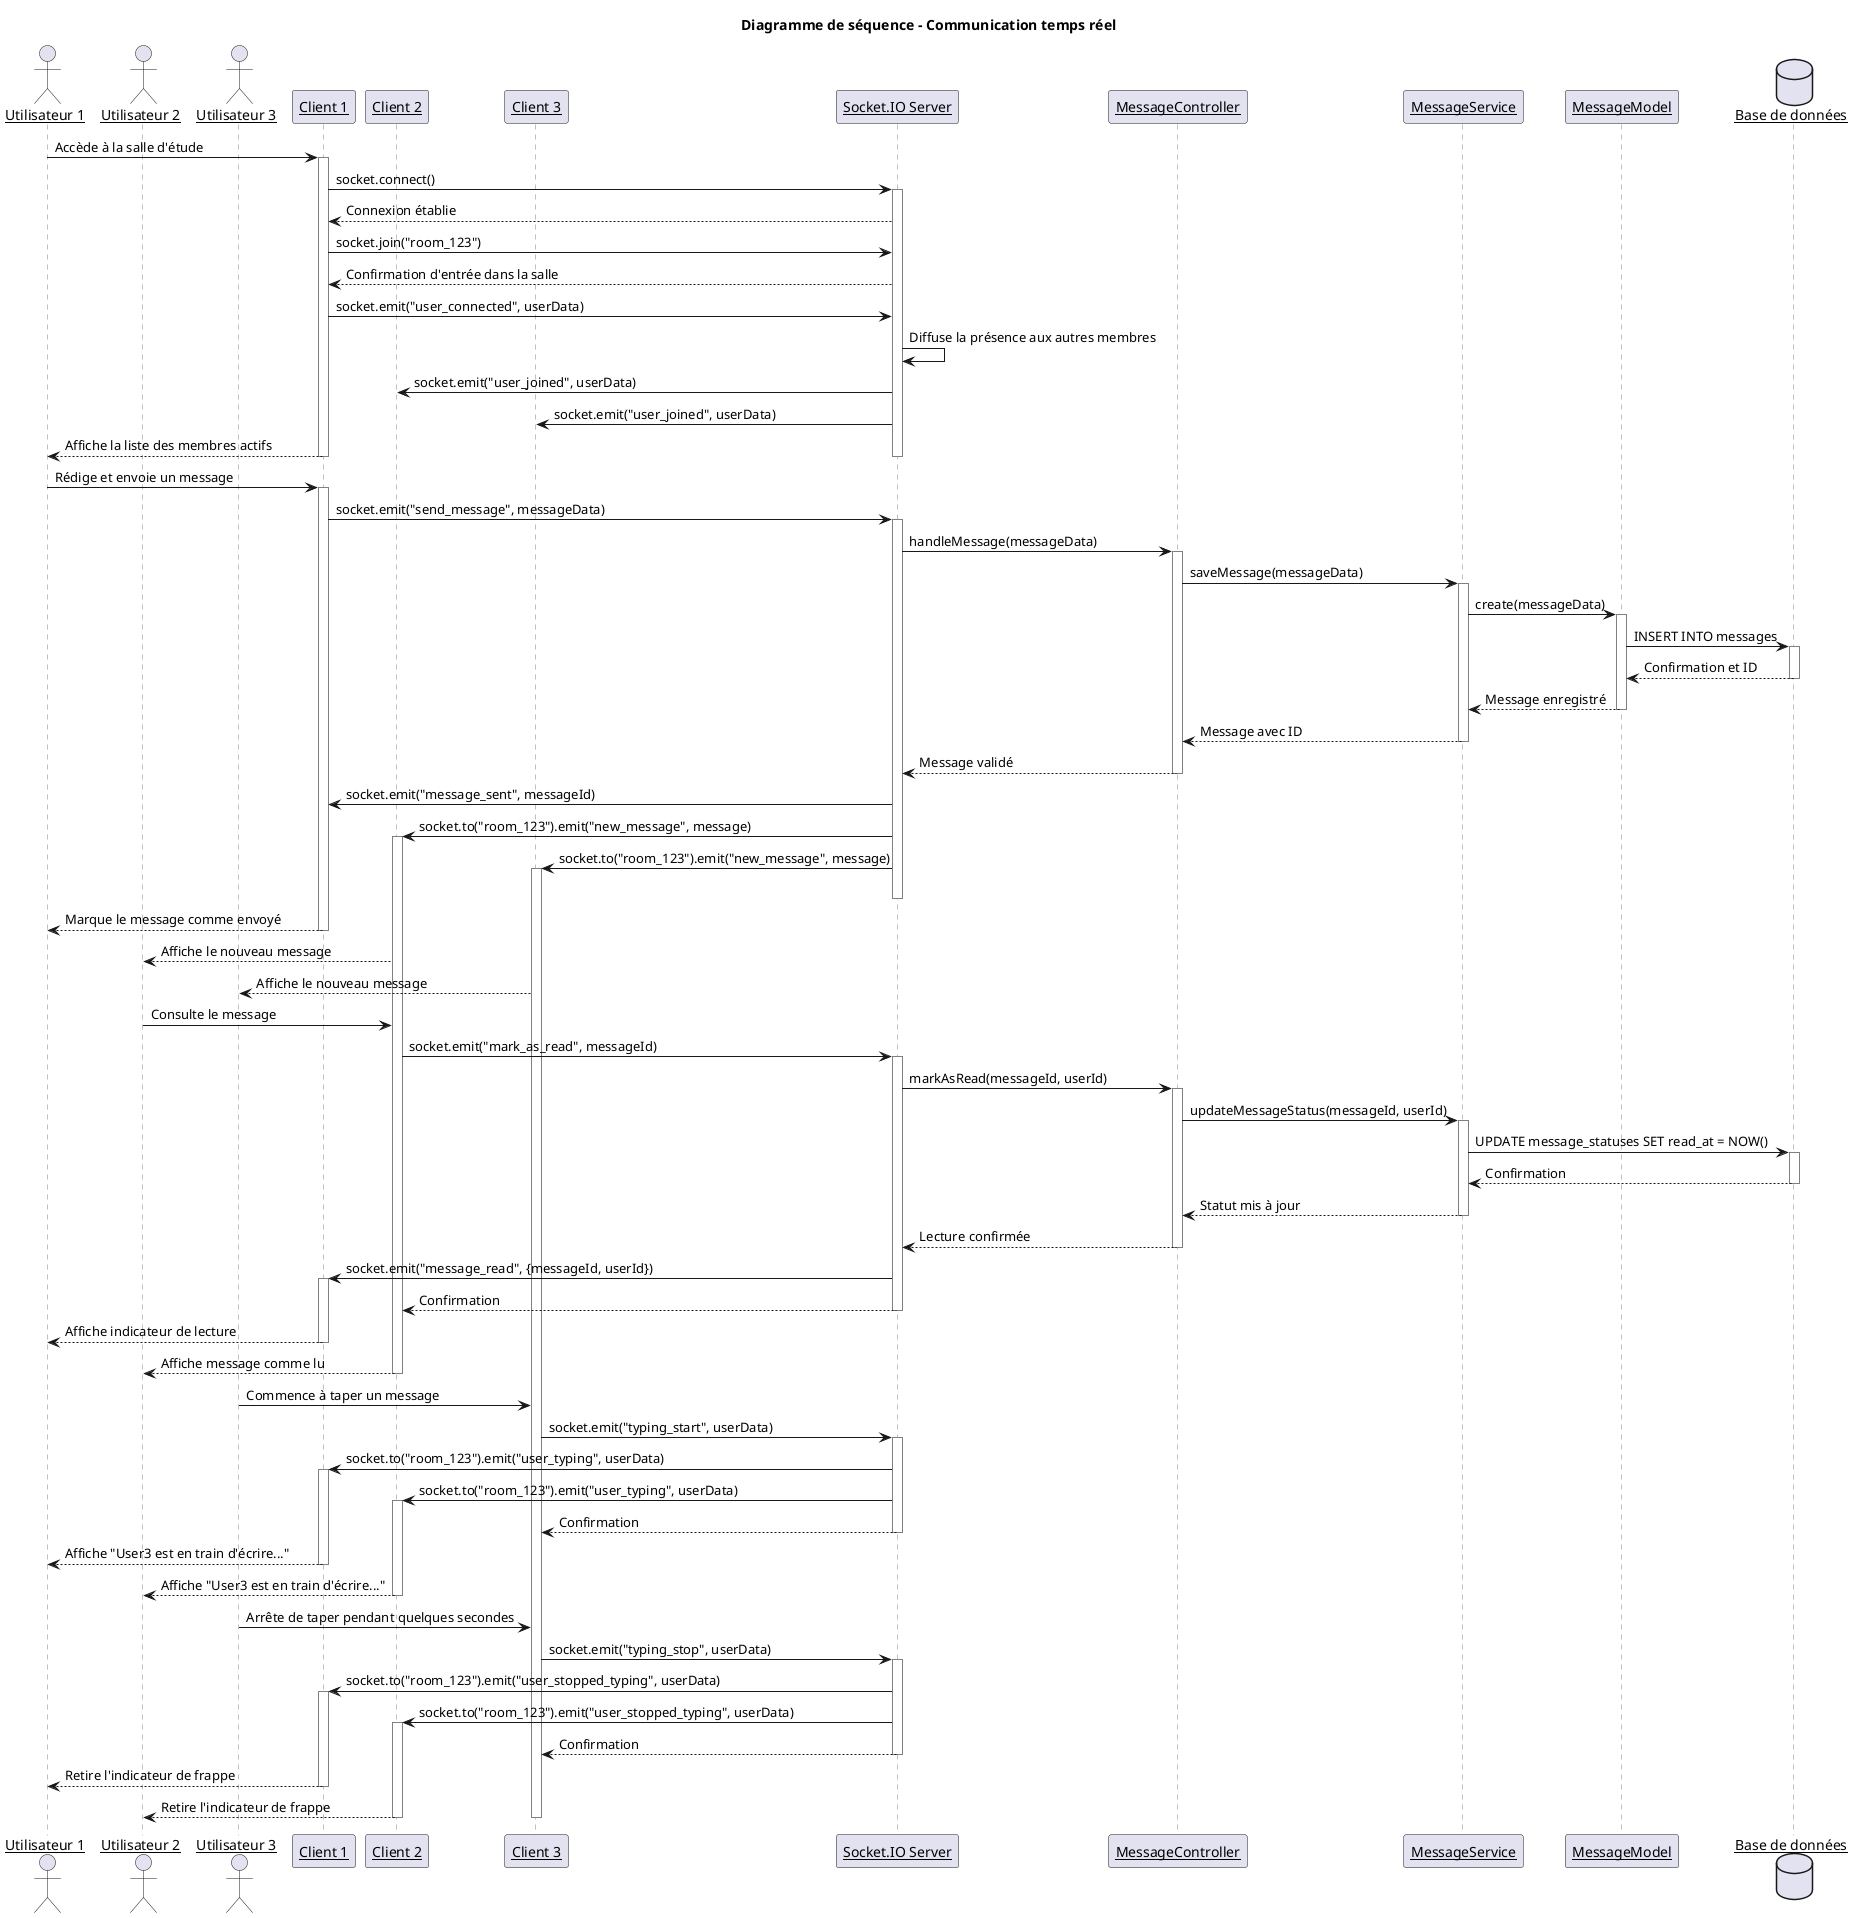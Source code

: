 @startuml annexes_uml_sequence_realtime_comm
skinparam backgroundColor white
skinparam sequenceParticipant underline
skinparam sequenceArrowThickness 1
skinparam sequenceLifeLineBorderColor gray
skinparam sequenceGroupBorderThickness 1

title Diagramme de séquence - Communication temps réel

actor "Utilisateur 1" as User1
actor "Utilisateur 2" as User2
actor "Utilisateur 3" as User3
participant "Client 1" as Client1
participant "Client 2" as Client2
participant "Client 3" as Client3
participant "Socket.IO Server" as Socket
participant "MessageController" as Controller
participant "MessageService" as Service
participant "MessageModel" as Model
database "Base de données" as DB

' Connexion initiale
User1 -> Client1: Accède à la salle d'étude
activate Client1
Client1 -> Socket: socket.connect()
activate Socket
Socket --> Client1: Connexion établie
Client1 -> Socket: socket.join("room_123")
Socket --> Client1: Confirmation d'entrée dans la salle
Client1 -> Socket: socket.emit("user_connected", userData)
Socket -> Socket: Diffuse la présence aux autres membres
Socket -> Client2: socket.emit("user_joined", userData)
Socket -> Client3: socket.emit("user_joined", userData)
Client1 --> User1: Affiche la liste des membres actifs
deactivate Client1
deactivate Socket

' Envoi d'un message
User1 -> Client1: Rédige et envoie un message
activate Client1
Client1 -> Socket: socket.emit("send_message", messageData)
activate Socket

Socket -> Controller: handleMessage(messageData)
activate Controller

Controller -> Service: saveMessage(messageData)
activate Service

Service -> Model: create(messageData)
activate Model

Model -> DB: INSERT INTO messages
activate DB
DB --> Model: Confirmation et ID
deactivate DB

Model --> Service: Message enregistré
deactivate Model

Service --> Controller: Message avec ID
deactivate Service

Controller --> Socket: Message validé
deactivate Controller

Socket -> Client1: socket.emit("message_sent", messageId)
Socket -> Client2: socket.to("room_123").emit("new_message", message)
activate Client2
Socket -> Client3: socket.to("room_123").emit("new_message", message)
activate Client3
deactivate Socket

Client1 --> User1: Marque le message comme envoyé
deactivate Client1
Client2 --> User2: Affiche le nouveau message
Client3 --> User3: Affiche le nouveau message

' Notification de lecture
User2 -> Client2: Consulte le message
Client2 -> Socket: socket.emit("mark_as_read", messageId)
activate Socket

Socket -> Controller: markAsRead(messageId, userId)
activate Controller

Controller -> Service: updateMessageStatus(messageId, userId)
activate Service

Service -> DB: UPDATE message_statuses SET read_at = NOW()
activate DB
DB --> Service: Confirmation
deactivate DB

Service --> Controller: Statut mis à jour
deactivate Service

Controller --> Socket: Lecture confirmée
deactivate Controller

Socket -> Client1: socket.emit("message_read", {messageId, userId})
activate Client1
Socket --> Client2: Confirmation
deactivate Socket

Client1 --> User1: Affiche indicateur de lecture
deactivate Client1
Client2 --> User2: Affiche message comme lu
deactivate Client2

' Indicateur de frappe
User3 -> Client3: Commence à taper un message
Client3 -> Socket: socket.emit("typing_start", userData)
activate Socket
Socket -> Client1: socket.to("room_123").emit("user_typing", userData)
activate Client1
Socket -> Client2: socket.to("room_123").emit("user_typing", userData)
activate Client2
Socket --> Client3: Confirmation
deactivate Socket

Client1 --> User1: Affiche "User3 est en train d'écrire..."
deactivate Client1
Client2 --> User2: Affiche "User3 est en train d'écrire..."
deactivate Client2

' Arrêt de frappe
User3 -> Client3: Arrête de taper pendant quelques secondes
Client3 -> Socket: socket.emit("typing_stop", userData)
activate Socket
Socket -> Client1: socket.to("room_123").emit("user_stopped_typing", userData)
activate Client1
Socket -> Client2: socket.to("room_123").emit("user_stopped_typing", userData)
activate Client2
Socket --> Client3: Confirmation
deactivate Socket

Client1 --> User1: Retire l'indicateur de frappe
deactivate Client1
Client2 --> User2: Retire l'indicateur de frappe
deactivate Client2
deactivate Client3

@enduml 
